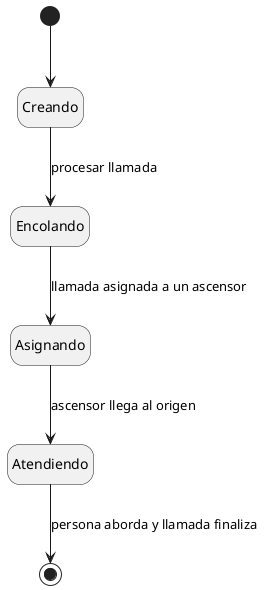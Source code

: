 @startuml
' Diagrama de Estados: Llamada
hide empty description

[*] --> Creando

Creando --> Encolando : procesar llamada
Encolando --> Asignando : llamada asignada a un ascensor
Asignando --> Atendiendo : ascensor llega al origen
Atendiendo --> [*] : persona aborda y llamada finaliza
@enduml
